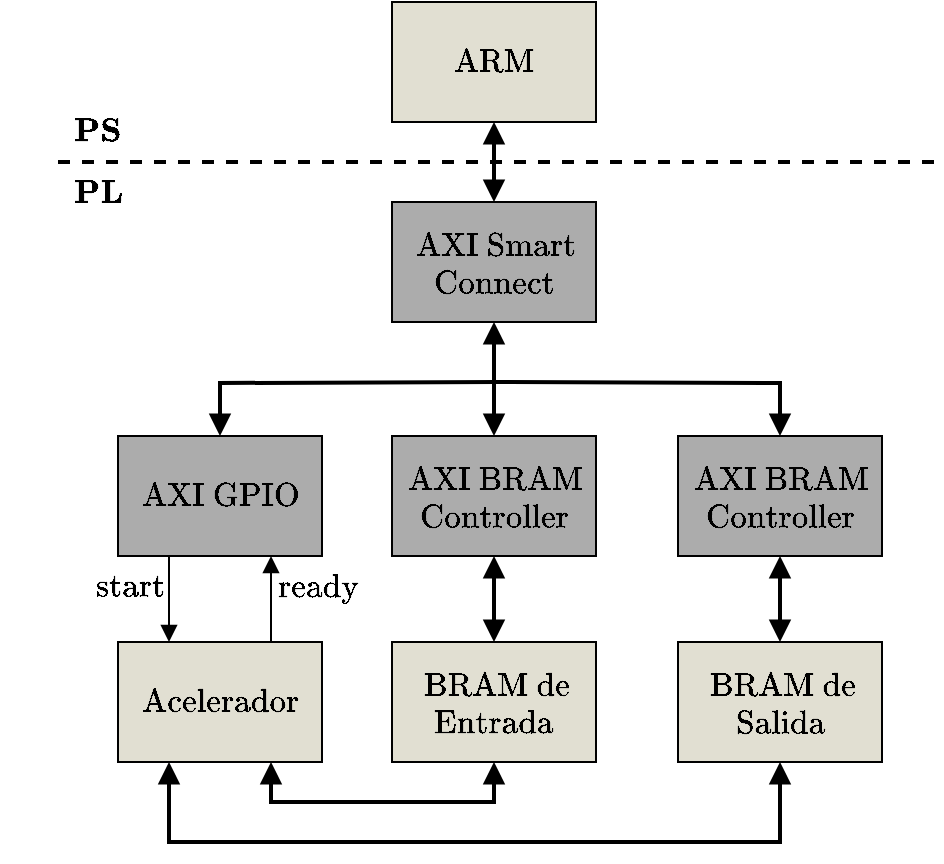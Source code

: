 <mxfile version="26.0.16">
  <diagram name="Page-1" id="UuyIgl0hnRopBC23gR8n">
    <mxGraphModel dx="880" dy="480" grid="1" gridSize="10" guides="1" tooltips="1" connect="1" arrows="1" fold="1" page="1" pageScale="1" pageWidth="595" pageHeight="842" math="1" shadow="0">
      <root>
        <mxCell id="0" />
        <mxCell id="1" parent="0" />
        <mxCell id="XdS9-hMzR_WeDcCBJd2z-28" style="edgeStyle=orthogonalEdgeStyle;rounded=0;orthogonalLoop=1;jettySize=auto;html=1;entryX=0.5;entryY=0;entryDx=0;entryDy=0;endArrow=block;endFill=1;startArrow=block;startFill=1;strokeWidth=2;" edge="1" parent="1" source="XdS9-hMzR_WeDcCBJd2z-1" target="XdS9-hMzR_WeDcCBJd2z-8">
          <mxGeometry relative="1" as="geometry" />
        </mxCell>
        <mxCell id="XdS9-hMzR_WeDcCBJd2z-29" style="edgeStyle=orthogonalEdgeStyle;rounded=0;orthogonalLoop=1;jettySize=auto;html=1;entryX=0.5;entryY=0;entryDx=0;entryDy=0;endArrow=block;endFill=1;strokeWidth=2;" edge="1" parent="1" target="XdS9-hMzR_WeDcCBJd2z-19">
          <mxGeometry relative="1" as="geometry">
            <mxPoint x="298" y="210" as="sourcePoint" />
          </mxGeometry>
        </mxCell>
        <mxCell id="XdS9-hMzR_WeDcCBJd2z-30" style="edgeStyle=orthogonalEdgeStyle;rounded=0;orthogonalLoop=1;jettySize=auto;html=1;entryX=0.5;entryY=0;entryDx=0;entryDy=0;endArrow=block;endFill=1;strokeWidth=2;" edge="1" parent="1" target="XdS9-hMzR_WeDcCBJd2z-7">
          <mxGeometry relative="1" as="geometry">
            <mxPoint x="300" y="210" as="sourcePoint" />
          </mxGeometry>
        </mxCell>
        <mxCell id="XdS9-hMzR_WeDcCBJd2z-1" value="" style="rounded=0;whiteSpace=wrap;html=1;glass=0;fillColor=#ACACAC;" vertex="1" parent="1">
          <mxGeometry x="247" y="120" width="102" height="60" as="geometry" />
        </mxCell>
        <mxCell id="XdS9-hMzR_WeDcCBJd2z-26" style="edgeStyle=orthogonalEdgeStyle;rounded=0;orthogonalLoop=1;jettySize=auto;html=1;entryX=0.5;entryY=0;entryDx=0;entryDy=0;endArrow=block;endFill=1;startArrow=block;startFill=1;strokeWidth=2;" edge="1" parent="1" source="XdS9-hMzR_WeDcCBJd2z-2" target="XdS9-hMzR_WeDcCBJd2z-1">
          <mxGeometry relative="1" as="geometry" />
        </mxCell>
        <mxCell id="XdS9-hMzR_WeDcCBJd2z-2" value="&lt;font style=&quot;font-size: 14px;&quot;&gt;$$\text{ARM}$$&lt;/font&gt;" style="rounded=0;whiteSpace=wrap;html=1;fillColor=#E1DFD2;" vertex="1" parent="1">
          <mxGeometry x="247" y="20" width="102" height="60" as="geometry" />
        </mxCell>
        <mxCell id="XdS9-hMzR_WeDcCBJd2z-4" value="&lt;font style=&quot;font-size: 14px;&quot;&gt;$$\text{AXI Smart}$$&lt;/font&gt;" style="text;html=1;align=center;verticalAlign=middle;whiteSpace=wrap;rounded=0;" vertex="1" parent="1">
          <mxGeometry x="269" y="127" width="60" height="30" as="geometry" />
        </mxCell>
        <mxCell id="XdS9-hMzR_WeDcCBJd2z-5" value="&lt;font style=&quot;font-size: 14px;&quot;&gt;$$\text{Connect}$$&lt;/font&gt;" style="text;html=1;align=center;verticalAlign=middle;whiteSpace=wrap;rounded=0;" vertex="1" parent="1">
          <mxGeometry x="268" y="146" width="60" height="30" as="geometry" />
        </mxCell>
        <mxCell id="XdS9-hMzR_WeDcCBJd2z-31" style="edgeStyle=orthogonalEdgeStyle;rounded=0;orthogonalLoop=1;jettySize=auto;html=1;entryX=0.25;entryY=0;entryDx=0;entryDy=0;exitX=0.25;exitY=1;exitDx=0;exitDy=0;endArrow=block;endFill=1;strokeWidth=1;" edge="1" parent="1" source="XdS9-hMzR_WeDcCBJd2z-7" target="XdS9-hMzR_WeDcCBJd2z-11">
          <mxGeometry relative="1" as="geometry" />
        </mxCell>
        <mxCell id="XdS9-hMzR_WeDcCBJd2z-7" value="&lt;font style=&quot;font-size: 14px;&quot;&gt;$$\text{AXI GPIO}$$&lt;/font&gt;" style="rounded=0;whiteSpace=wrap;html=1;fillColor=#ACACAC;" vertex="1" parent="1">
          <mxGeometry x="110" y="237" width="102" height="60" as="geometry" />
        </mxCell>
        <mxCell id="XdS9-hMzR_WeDcCBJd2z-36" style="edgeStyle=orthogonalEdgeStyle;rounded=0;orthogonalLoop=1;jettySize=auto;html=1;entryX=0.5;entryY=0;entryDx=0;entryDy=0;endArrow=block;endFill=1;strokeWidth=2;startArrow=block;startFill=1;" edge="1" parent="1" source="XdS9-hMzR_WeDcCBJd2z-8" target="XdS9-hMzR_WeDcCBJd2z-13">
          <mxGeometry relative="1" as="geometry" />
        </mxCell>
        <mxCell id="XdS9-hMzR_WeDcCBJd2z-8" value="" style="rounded=0;whiteSpace=wrap;html=1;glass=0;fillColor=#ACACAC;" vertex="1" parent="1">
          <mxGeometry x="247" y="237" width="102" height="60" as="geometry" />
        </mxCell>
        <mxCell id="XdS9-hMzR_WeDcCBJd2z-9" value="&lt;font style=&quot;font-size: 14px;&quot;&gt;$$\text{AXI BRAM}$$&lt;/font&gt;" style="text;html=1;align=center;verticalAlign=middle;whiteSpace=wrap;rounded=0;" vertex="1" parent="1">
          <mxGeometry x="269" y="244" width="60" height="30" as="geometry" />
        </mxCell>
        <mxCell id="XdS9-hMzR_WeDcCBJd2z-10" value="&lt;font style=&quot;font-size: 14px;&quot;&gt;$$\text{Controller}$$&lt;/font&gt;" style="text;html=1;align=center;verticalAlign=middle;whiteSpace=wrap;rounded=0;" vertex="1" parent="1">
          <mxGeometry x="268" y="263" width="60" height="30" as="geometry" />
        </mxCell>
        <mxCell id="XdS9-hMzR_WeDcCBJd2z-32" style="edgeStyle=orthogonalEdgeStyle;rounded=0;orthogonalLoop=1;jettySize=auto;html=1;entryX=0.75;entryY=1;entryDx=0;entryDy=0;exitX=0.75;exitY=0;exitDx=0;exitDy=0;endArrow=block;endFill=1;strokeWidth=1;" edge="1" parent="1" source="XdS9-hMzR_WeDcCBJd2z-11" target="XdS9-hMzR_WeDcCBJd2z-7">
          <mxGeometry relative="1" as="geometry" />
        </mxCell>
        <mxCell id="XdS9-hMzR_WeDcCBJd2z-11" value="&lt;font style=&quot;font-size: 14px;&quot;&gt;$$\text{Acelerador}$$&lt;/font&gt;" style="rounded=0;whiteSpace=wrap;html=1;fillColor=#E1DFD2;" vertex="1" parent="1">
          <mxGeometry x="110" y="340" width="102" height="60" as="geometry" />
        </mxCell>
        <mxCell id="XdS9-hMzR_WeDcCBJd2z-38" style="edgeStyle=orthogonalEdgeStyle;rounded=0;orthogonalLoop=1;jettySize=auto;html=1;entryX=0.75;entryY=1;entryDx=0;entryDy=0;exitX=0.5;exitY=1;exitDx=0;exitDy=0;startArrow=block;startFill=1;endArrow=block;endFill=1;strokeWidth=2;" edge="1" parent="1" source="XdS9-hMzR_WeDcCBJd2z-13" target="XdS9-hMzR_WeDcCBJd2z-11">
          <mxGeometry relative="1" as="geometry" />
        </mxCell>
        <mxCell id="XdS9-hMzR_WeDcCBJd2z-13" value="" style="rounded=0;whiteSpace=wrap;html=1;glass=0;fillColor=#E1DFD2;" vertex="1" parent="1">
          <mxGeometry x="247" y="340" width="102" height="60" as="geometry" />
        </mxCell>
        <mxCell id="XdS9-hMzR_WeDcCBJd2z-14" value="&lt;font style=&quot;font-size: 14px;&quot;&gt;$$\text{BRAM de}$$&lt;/font&gt;" style="text;html=1;align=center;verticalAlign=middle;whiteSpace=wrap;rounded=0;" vertex="1" parent="1">
          <mxGeometry x="269" y="347" width="60" height="30" as="geometry" />
        </mxCell>
        <mxCell id="XdS9-hMzR_WeDcCBJd2z-15" value="&lt;font style=&quot;font-size: 14px;&quot;&gt;$$\text{Entrada}$$&lt;/font&gt;" style="text;html=1;align=center;verticalAlign=middle;whiteSpace=wrap;rounded=0;" vertex="1" parent="1">
          <mxGeometry x="268" y="366" width="60" height="30" as="geometry" />
        </mxCell>
        <mxCell id="XdS9-hMzR_WeDcCBJd2z-39" style="edgeStyle=orthogonalEdgeStyle;rounded=0;orthogonalLoop=1;jettySize=auto;html=1;entryX=0.25;entryY=1;entryDx=0;entryDy=0;exitX=0.5;exitY=1;exitDx=0;exitDy=0;endArrow=block;endFill=1;startArrow=block;startFill=1;strokeWidth=2;" edge="1" parent="1" source="XdS9-hMzR_WeDcCBJd2z-16" target="XdS9-hMzR_WeDcCBJd2z-11">
          <mxGeometry relative="1" as="geometry">
            <Array as="points">
              <mxPoint x="441" y="440" />
              <mxPoint x="135" y="440" />
            </Array>
          </mxGeometry>
        </mxCell>
        <mxCell id="XdS9-hMzR_WeDcCBJd2z-16" value="" style="rounded=0;whiteSpace=wrap;html=1;glass=0;fillColor=#E1DFD2;" vertex="1" parent="1">
          <mxGeometry x="390" y="340" width="102" height="60" as="geometry" />
        </mxCell>
        <mxCell id="XdS9-hMzR_WeDcCBJd2z-17" value="&lt;font style=&quot;font-size: 14px;&quot;&gt;$$\text{BRAM de}$$&lt;/font&gt;" style="text;html=1;align=center;verticalAlign=middle;whiteSpace=wrap;rounded=0;" vertex="1" parent="1">
          <mxGeometry x="412" y="347" width="60" height="30" as="geometry" />
        </mxCell>
        <mxCell id="XdS9-hMzR_WeDcCBJd2z-18" value="&lt;font style=&quot;font-size: 14px;&quot;&gt;$$\text{Salida}$$&lt;/font&gt;" style="text;html=1;align=center;verticalAlign=middle;whiteSpace=wrap;rounded=0;" vertex="1" parent="1">
          <mxGeometry x="411" y="366" width="60" height="30" as="geometry" />
        </mxCell>
        <mxCell id="XdS9-hMzR_WeDcCBJd2z-37" style="edgeStyle=orthogonalEdgeStyle;rounded=0;orthogonalLoop=1;jettySize=auto;html=1;entryX=0.5;entryY=0;entryDx=0;entryDy=0;endArrow=block;endFill=1;strokeWidth=2;startArrow=block;startFill=1;" edge="1" parent="1" source="XdS9-hMzR_WeDcCBJd2z-19" target="XdS9-hMzR_WeDcCBJd2z-16">
          <mxGeometry relative="1" as="geometry" />
        </mxCell>
        <mxCell id="XdS9-hMzR_WeDcCBJd2z-19" value="" style="rounded=0;whiteSpace=wrap;html=1;glass=0;fillColor=#ACACAC;" vertex="1" parent="1">
          <mxGeometry x="390" y="237" width="102" height="60" as="geometry" />
        </mxCell>
        <mxCell id="XdS9-hMzR_WeDcCBJd2z-20" value="&lt;font style=&quot;font-size: 14px;&quot;&gt;$$\text{AXI BRAM}$$&lt;/font&gt;" style="text;html=1;align=center;verticalAlign=middle;whiteSpace=wrap;rounded=0;" vertex="1" parent="1">
          <mxGeometry x="412" y="244" width="60" height="30" as="geometry" />
        </mxCell>
        <mxCell id="XdS9-hMzR_WeDcCBJd2z-21" value="&lt;font style=&quot;font-size: 14px;&quot;&gt;$$\text{Controller}$$&lt;/font&gt;" style="text;html=1;align=center;verticalAlign=middle;whiteSpace=wrap;rounded=0;" vertex="1" parent="1">
          <mxGeometry x="411" y="263" width="60" height="30" as="geometry" />
        </mxCell>
        <mxCell id="XdS9-hMzR_WeDcCBJd2z-22" value="" style="endArrow=none;dashed=1;html=1;rounded=0;strokeWidth=2;" edge="1" parent="1">
          <mxGeometry width="50" height="50" relative="1" as="geometry">
            <mxPoint x="80" y="100" as="sourcePoint" />
            <mxPoint x="520" y="100" as="targetPoint" />
          </mxGeometry>
        </mxCell>
        <mxCell id="XdS9-hMzR_WeDcCBJd2z-23" value="&lt;font style=&quot;font-size: 14px;&quot;&gt;$$\textbf{PS}$$&lt;/font&gt;" style="text;html=1;align=center;verticalAlign=middle;whiteSpace=wrap;rounded=0;" vertex="1" parent="1">
          <mxGeometry x="70" y="70" width="60" height="30" as="geometry" />
        </mxCell>
        <mxCell id="XdS9-hMzR_WeDcCBJd2z-24" value="&lt;font style=&quot;font-size: 14px;&quot;&gt;$$\textbf{PL}$$&lt;/font&gt;" style="text;html=1;align=center;verticalAlign=middle;whiteSpace=wrap;rounded=0;" vertex="1" parent="1">
          <mxGeometry x="70" y="100" width="60" height="30" as="geometry" />
        </mxCell>
        <mxCell id="XdS9-hMzR_WeDcCBJd2z-40" value="&lt;font style=&quot;font-size: 14px;&quot;&gt;$$\text{start}$$&lt;/font&gt;" style="text;html=1;align=center;verticalAlign=middle;whiteSpace=wrap;rounded=0;" vertex="1" parent="1">
          <mxGeometry x="86" y="297" width="60" height="30" as="geometry" />
        </mxCell>
        <mxCell id="XdS9-hMzR_WeDcCBJd2z-41" value="&lt;font style=&quot;font-size: 14px;&quot;&gt;$$\text{ready}$$&lt;/font&gt;" style="text;html=1;align=center;verticalAlign=middle;whiteSpace=wrap;rounded=0;" vertex="1" parent="1">
          <mxGeometry x="180" y="297" width="60" height="30" as="geometry" />
        </mxCell>
      </root>
    </mxGraphModel>
  </diagram>
</mxfile>
